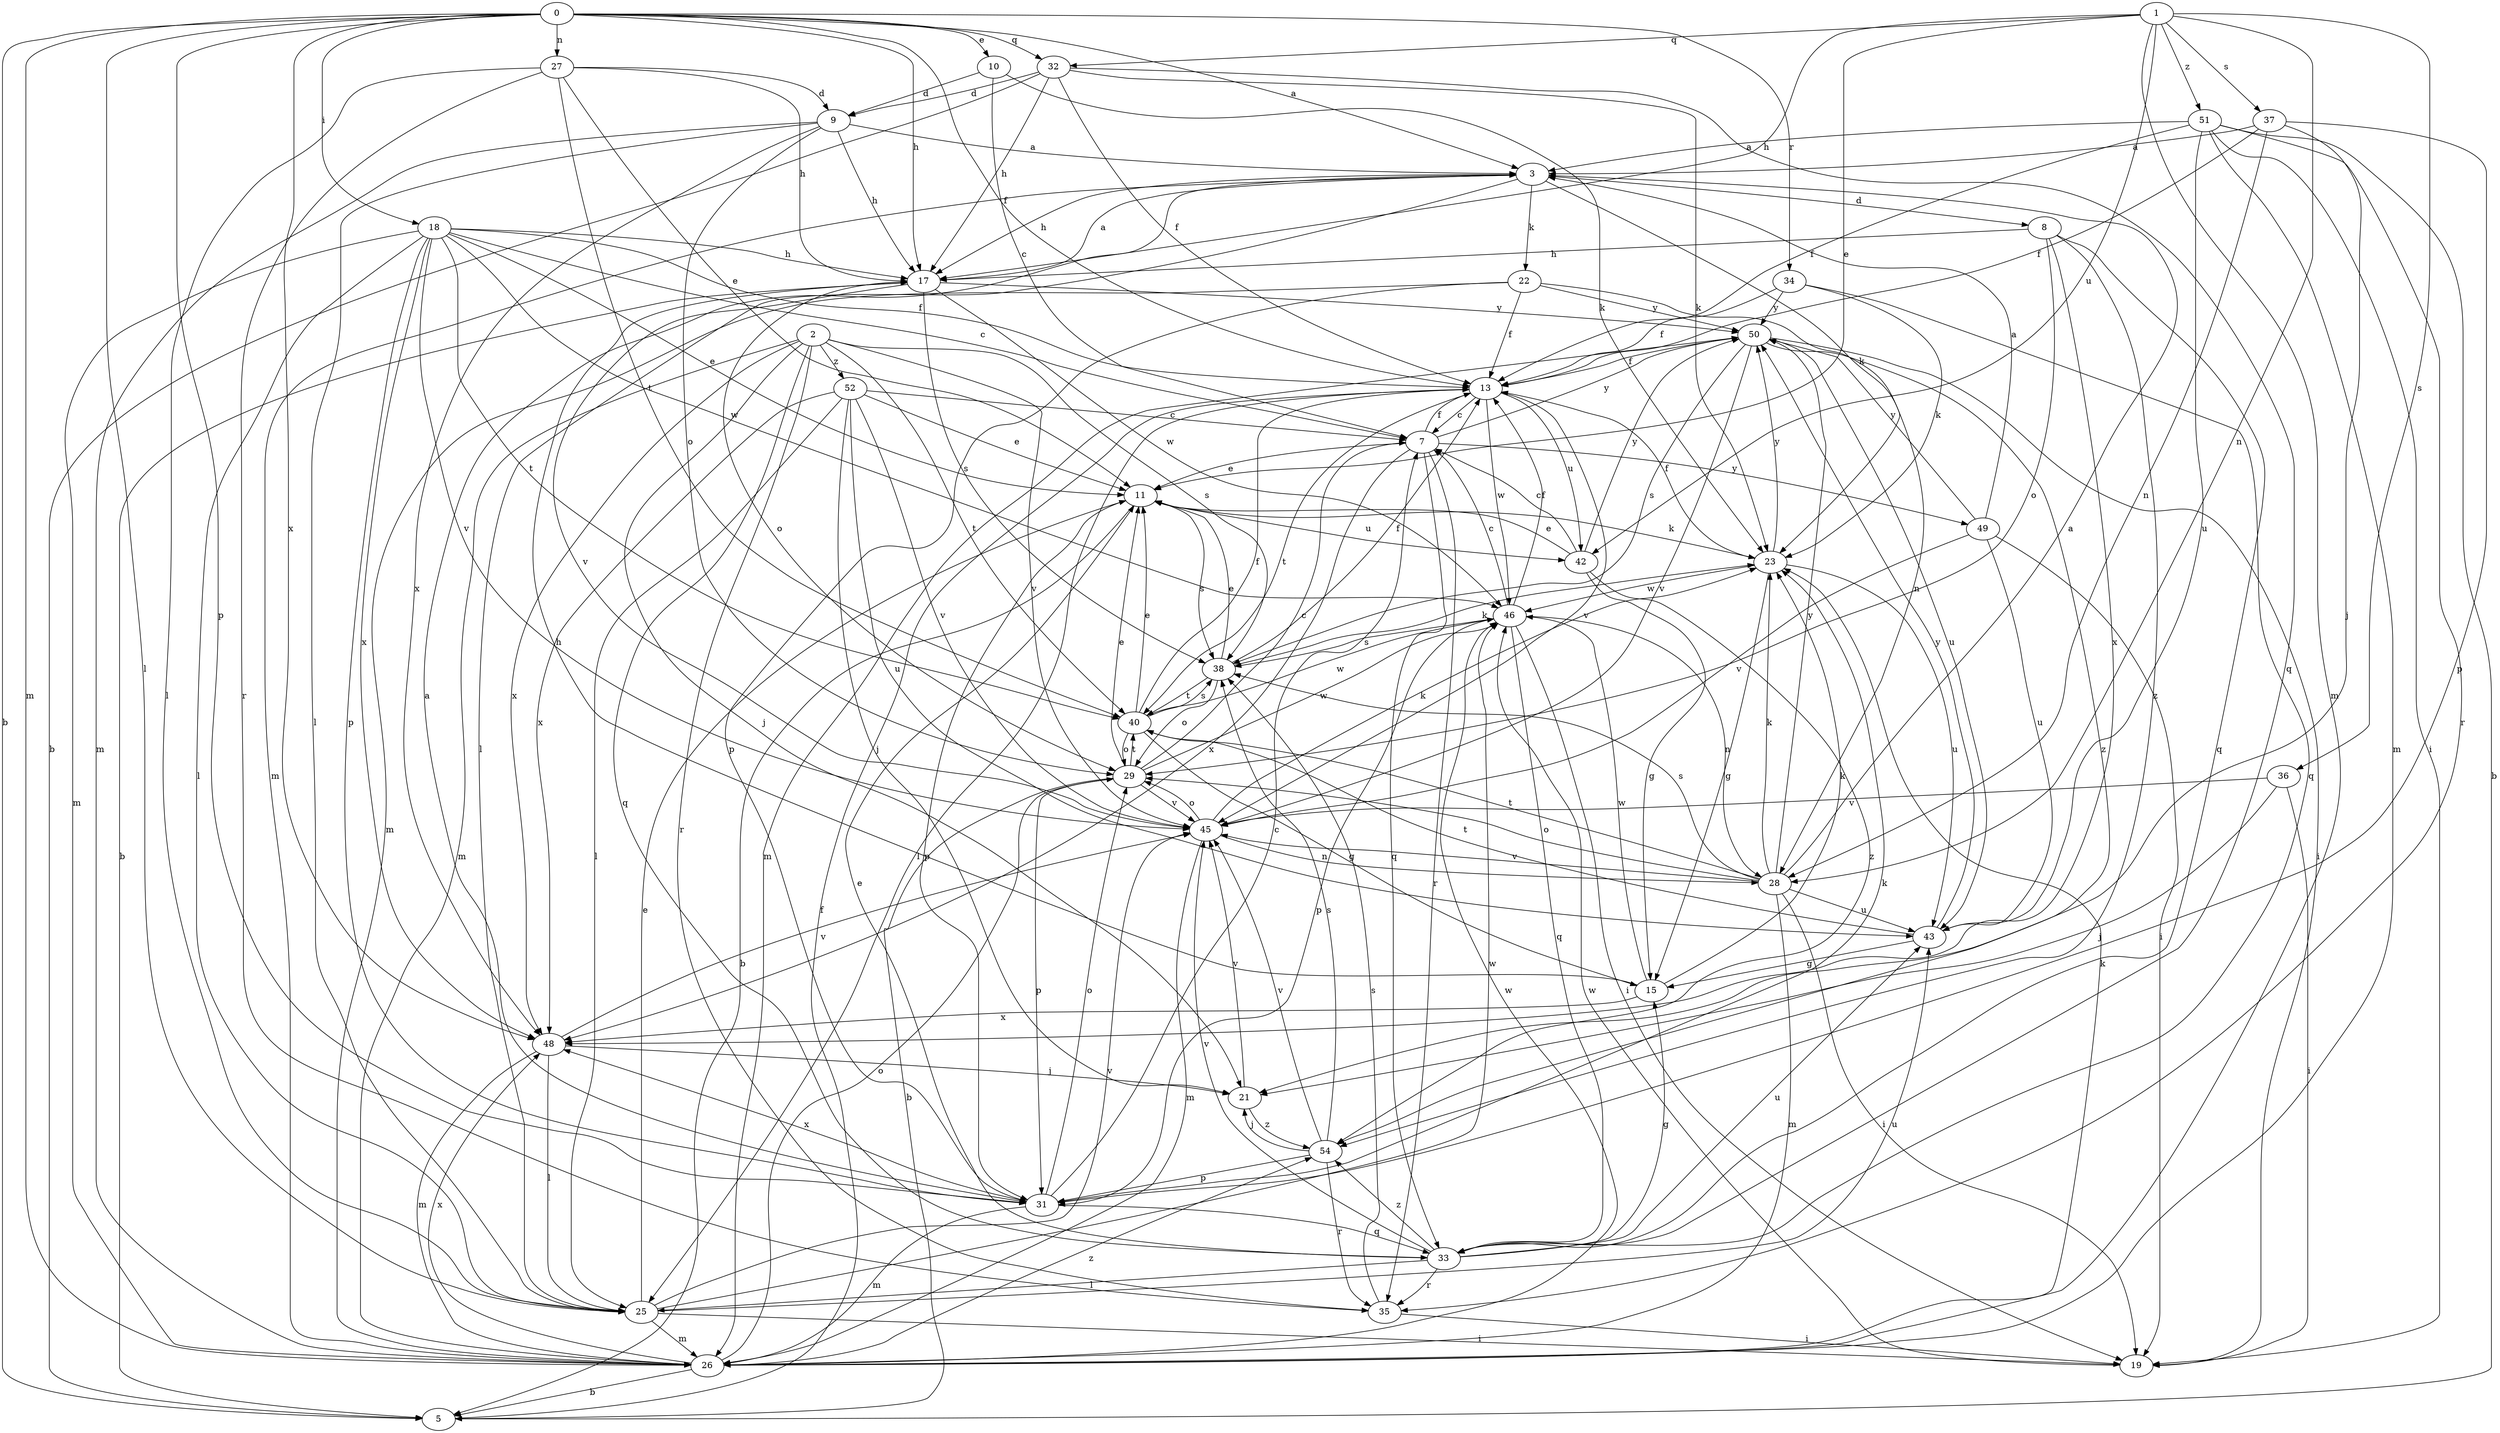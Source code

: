 strict digraph  {
0;
1;
2;
3;
5;
7;
8;
9;
10;
11;
13;
15;
17;
18;
19;
21;
22;
23;
25;
26;
27;
28;
29;
31;
32;
33;
34;
35;
36;
37;
38;
40;
42;
43;
45;
46;
48;
49;
50;
51;
52;
54;
0 -> 3  [label=a];
0 -> 5  [label=b];
0 -> 10  [label=e];
0 -> 13  [label=f];
0 -> 17  [label=h];
0 -> 18  [label=i];
0 -> 25  [label=l];
0 -> 26  [label=m];
0 -> 27  [label=n];
0 -> 31  [label=p];
0 -> 32  [label=q];
0 -> 34  [label=r];
0 -> 48  [label=x];
1 -> 11  [label=e];
1 -> 17  [label=h];
1 -> 26  [label=m];
1 -> 28  [label=n];
1 -> 32  [label=q];
1 -> 36  [label=s];
1 -> 37  [label=s];
1 -> 42  [label=u];
1 -> 51  [label=z];
2 -> 21  [label=j];
2 -> 26  [label=m];
2 -> 33  [label=q];
2 -> 35  [label=r];
2 -> 38  [label=s];
2 -> 40  [label=t];
2 -> 45  [label=v];
2 -> 48  [label=x];
2 -> 52  [label=z];
3 -> 8  [label=d];
3 -> 17  [label=h];
3 -> 22  [label=k];
3 -> 23  [label=k];
3 -> 25  [label=l];
3 -> 26  [label=m];
5 -> 13  [label=f];
7 -> 11  [label=e];
7 -> 13  [label=f];
7 -> 33  [label=q];
7 -> 35  [label=r];
7 -> 48  [label=x];
7 -> 49  [label=y];
7 -> 50  [label=y];
8 -> 17  [label=h];
8 -> 29  [label=o];
8 -> 33  [label=q];
8 -> 48  [label=x];
8 -> 54  [label=z];
9 -> 3  [label=a];
9 -> 17  [label=h];
9 -> 25  [label=l];
9 -> 26  [label=m];
9 -> 29  [label=o];
9 -> 48  [label=x];
10 -> 7  [label=c];
10 -> 9  [label=d];
10 -> 23  [label=k];
11 -> 5  [label=b];
11 -> 23  [label=k];
11 -> 31  [label=p];
11 -> 38  [label=s];
11 -> 42  [label=u];
13 -> 7  [label=c];
13 -> 25  [label=l];
13 -> 40  [label=t];
13 -> 42  [label=u];
13 -> 45  [label=v];
13 -> 46  [label=w];
15 -> 17  [label=h];
15 -> 23  [label=k];
15 -> 46  [label=w];
15 -> 48  [label=x];
17 -> 3  [label=a];
17 -> 5  [label=b];
17 -> 29  [label=o];
17 -> 38  [label=s];
17 -> 45  [label=v];
17 -> 46  [label=w];
17 -> 50  [label=y];
18 -> 7  [label=c];
18 -> 11  [label=e];
18 -> 13  [label=f];
18 -> 17  [label=h];
18 -> 25  [label=l];
18 -> 26  [label=m];
18 -> 31  [label=p];
18 -> 40  [label=t];
18 -> 45  [label=v];
18 -> 46  [label=w];
18 -> 48  [label=x];
19 -> 46  [label=w];
21 -> 45  [label=v];
21 -> 54  [label=z];
22 -> 13  [label=f];
22 -> 26  [label=m];
22 -> 28  [label=n];
22 -> 31  [label=p];
22 -> 50  [label=y];
23 -> 13  [label=f];
23 -> 15  [label=g];
23 -> 43  [label=u];
23 -> 46  [label=w];
23 -> 50  [label=y];
25 -> 11  [label=e];
25 -> 19  [label=i];
25 -> 26  [label=m];
25 -> 43  [label=u];
25 -> 45  [label=v];
25 -> 46  [label=w];
26 -> 5  [label=b];
26 -> 23  [label=k];
26 -> 29  [label=o];
26 -> 46  [label=w];
26 -> 48  [label=x];
26 -> 54  [label=z];
27 -> 9  [label=d];
27 -> 11  [label=e];
27 -> 17  [label=h];
27 -> 25  [label=l];
27 -> 35  [label=r];
27 -> 40  [label=t];
28 -> 3  [label=a];
28 -> 19  [label=i];
28 -> 23  [label=k];
28 -> 26  [label=m];
28 -> 29  [label=o];
28 -> 38  [label=s];
28 -> 40  [label=t];
28 -> 43  [label=u];
28 -> 45  [label=v];
28 -> 50  [label=y];
29 -> 5  [label=b];
29 -> 7  [label=c];
29 -> 11  [label=e];
29 -> 31  [label=p];
29 -> 40  [label=t];
29 -> 45  [label=v];
29 -> 46  [label=w];
31 -> 3  [label=a];
31 -> 7  [label=c];
31 -> 23  [label=k];
31 -> 26  [label=m];
31 -> 29  [label=o];
31 -> 33  [label=q];
31 -> 48  [label=x];
32 -> 5  [label=b];
32 -> 9  [label=d];
32 -> 13  [label=f];
32 -> 17  [label=h];
32 -> 23  [label=k];
32 -> 33  [label=q];
33 -> 11  [label=e];
33 -> 15  [label=g];
33 -> 25  [label=l];
33 -> 35  [label=r];
33 -> 43  [label=u];
33 -> 45  [label=v];
33 -> 54  [label=z];
34 -> 13  [label=f];
34 -> 23  [label=k];
34 -> 33  [label=q];
34 -> 50  [label=y];
35 -> 19  [label=i];
35 -> 38  [label=s];
36 -> 19  [label=i];
36 -> 21  [label=j];
36 -> 45  [label=v];
37 -> 3  [label=a];
37 -> 13  [label=f];
37 -> 21  [label=j];
37 -> 28  [label=n];
37 -> 31  [label=p];
38 -> 11  [label=e];
38 -> 13  [label=f];
38 -> 23  [label=k];
38 -> 29  [label=o];
38 -> 40  [label=t];
40 -> 11  [label=e];
40 -> 13  [label=f];
40 -> 15  [label=g];
40 -> 29  [label=o];
40 -> 38  [label=s];
40 -> 46  [label=w];
42 -> 7  [label=c];
42 -> 11  [label=e];
42 -> 15  [label=g];
42 -> 50  [label=y];
42 -> 54  [label=z];
43 -> 15  [label=g];
43 -> 40  [label=t];
43 -> 50  [label=y];
45 -> 23  [label=k];
45 -> 26  [label=m];
45 -> 28  [label=n];
45 -> 29  [label=o];
46 -> 7  [label=c];
46 -> 13  [label=f];
46 -> 19  [label=i];
46 -> 28  [label=n];
46 -> 31  [label=p];
46 -> 33  [label=q];
46 -> 38  [label=s];
48 -> 21  [label=j];
48 -> 25  [label=l];
48 -> 26  [label=m];
48 -> 45  [label=v];
49 -> 3  [label=a];
49 -> 19  [label=i];
49 -> 43  [label=u];
49 -> 45  [label=v];
49 -> 50  [label=y];
50 -> 13  [label=f];
50 -> 19  [label=i];
50 -> 26  [label=m];
50 -> 38  [label=s];
50 -> 43  [label=u];
50 -> 45  [label=v];
50 -> 54  [label=z];
51 -> 3  [label=a];
51 -> 5  [label=b];
51 -> 13  [label=f];
51 -> 19  [label=i];
51 -> 26  [label=m];
51 -> 35  [label=r];
51 -> 43  [label=u];
52 -> 7  [label=c];
52 -> 11  [label=e];
52 -> 21  [label=j];
52 -> 25  [label=l];
52 -> 43  [label=u];
52 -> 45  [label=v];
52 -> 48  [label=x];
54 -> 21  [label=j];
54 -> 31  [label=p];
54 -> 35  [label=r];
54 -> 38  [label=s];
54 -> 45  [label=v];
}
